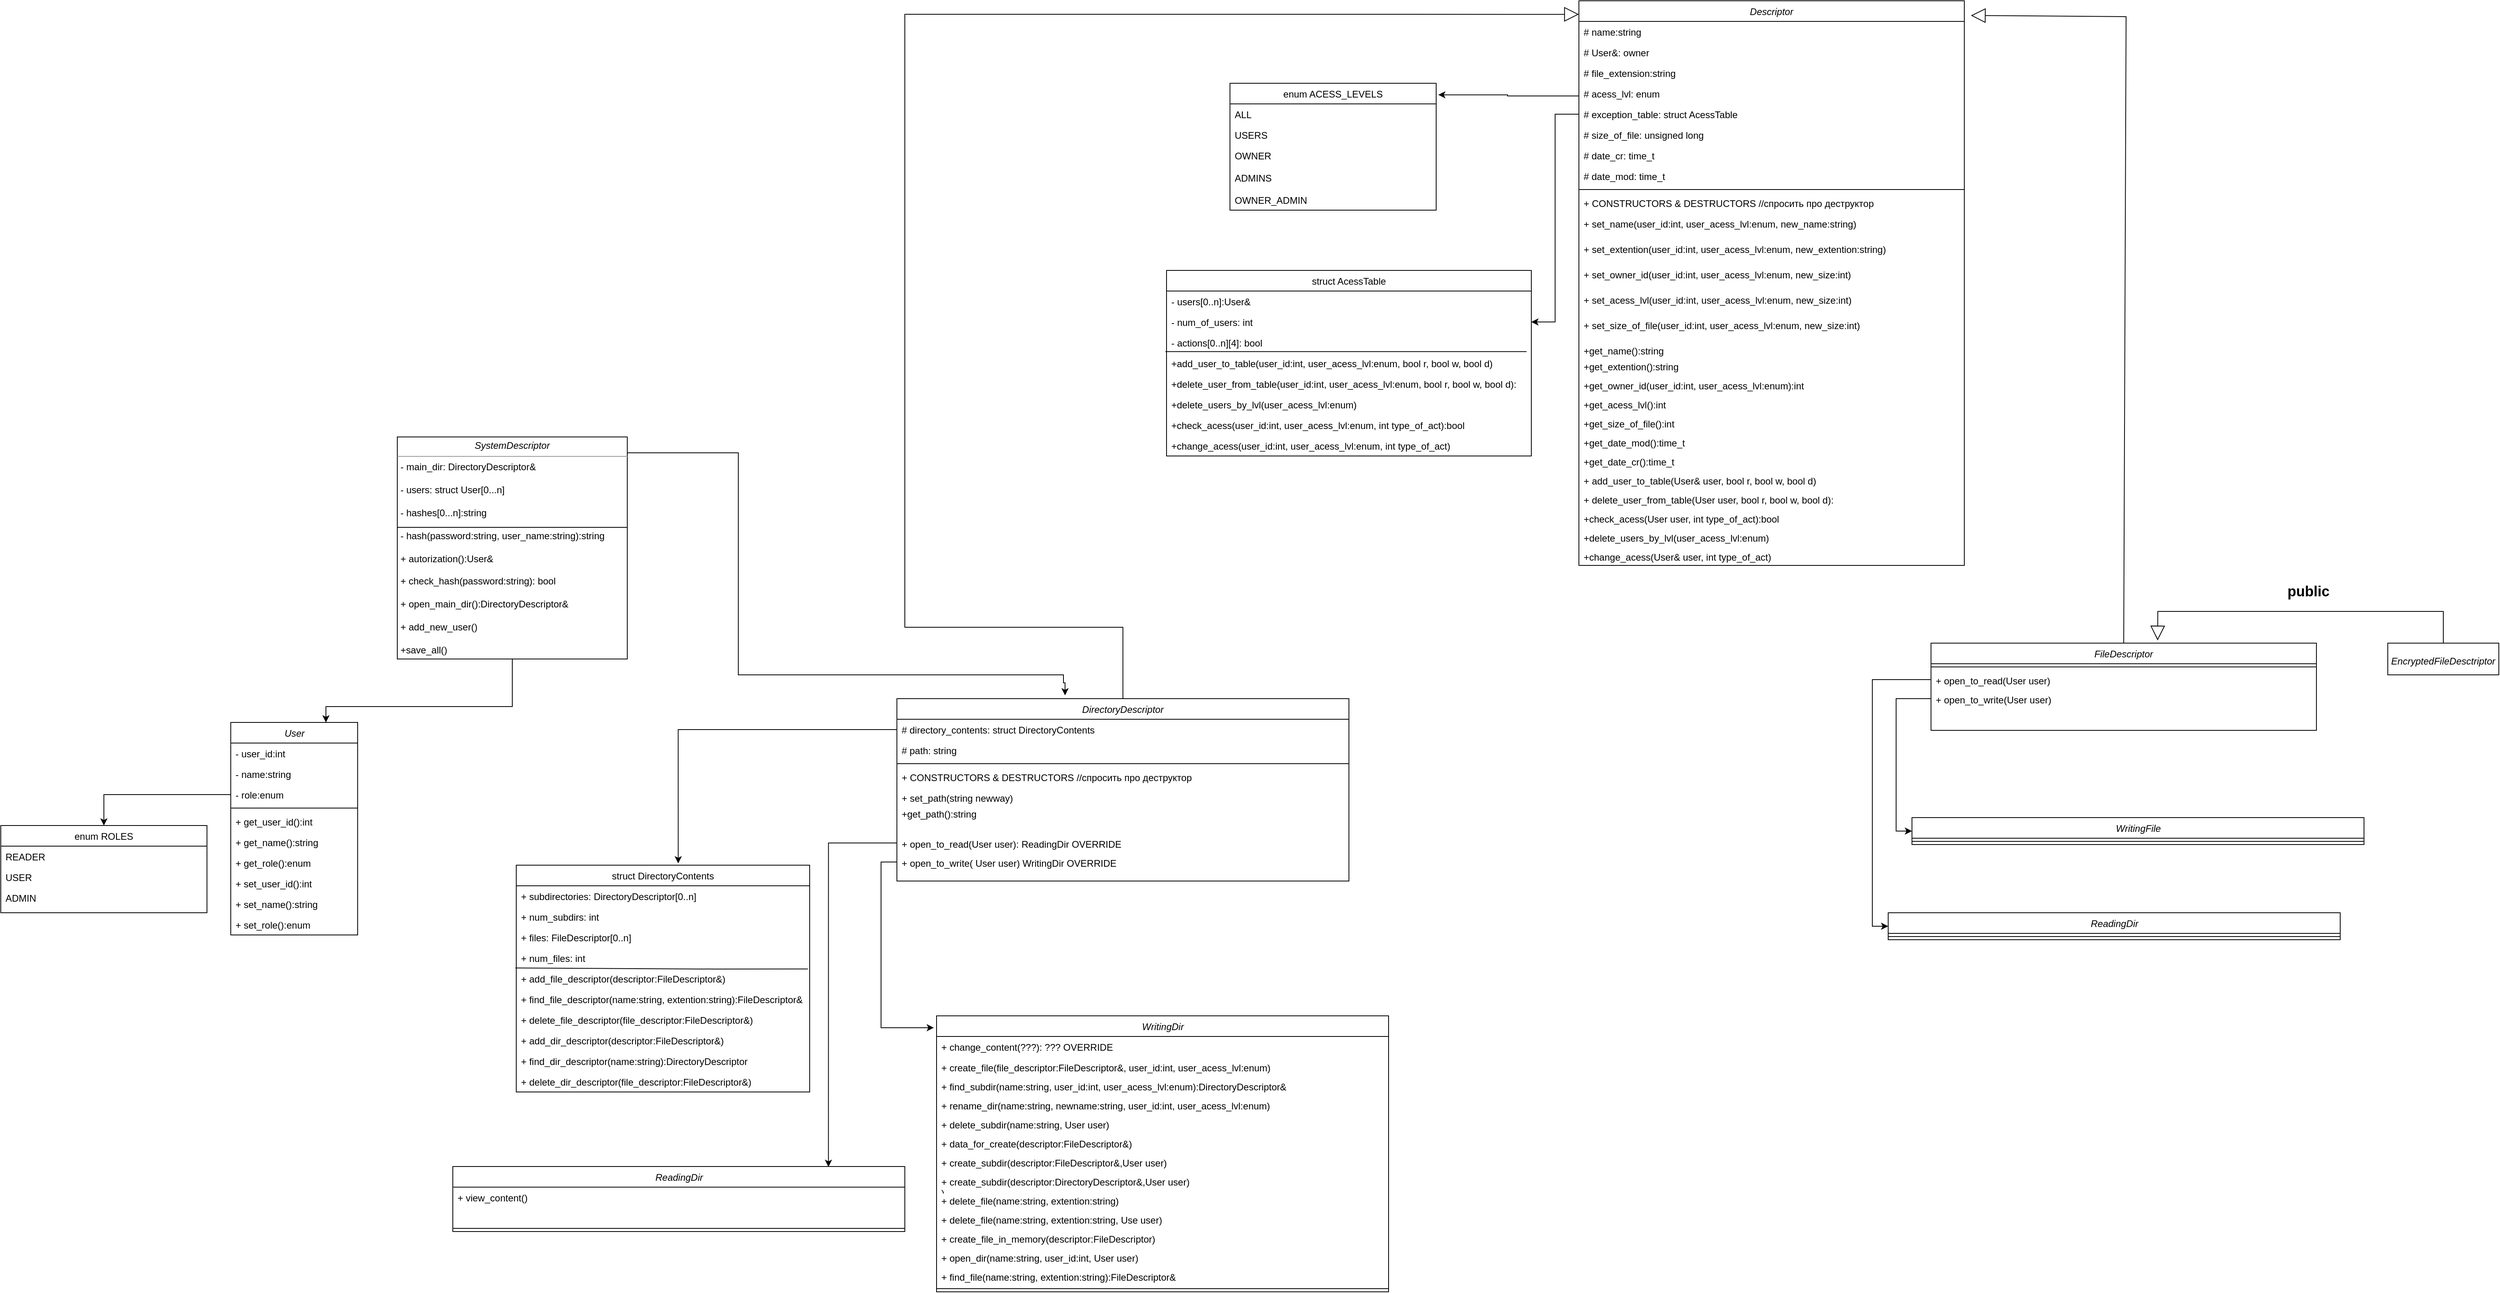 <mxfile version="20.2.3" type="device"><diagram id="C5RBs43oDa-KdzZeNtuy" name="Page-1"><mxGraphModel dx="4611" dy="2227" grid="1" gridSize="10" guides="1" tooltips="1" connect="1" arrows="1" fold="1" page="1" pageScale="1" pageWidth="827" pageHeight="1169" math="0" shadow="0"><root><mxCell id="WIyWlLk6GJQsqaUBKTNV-0"/><mxCell id="WIyWlLk6GJQsqaUBKTNV-1" parent="WIyWlLk6GJQsqaUBKTNV-0"/><mxCell id="zkfFHV4jXpPFQw0GAbJ--0" value="FileDescriptor" style="swimlane;fontStyle=2;align=center;verticalAlign=top;childLayout=stackLayout;horizontal=1;startSize=26;horizontalStack=0;resizeParent=1;resizeLast=0;collapsible=1;marginBottom=0;rounded=0;shadow=0;strokeWidth=1;" parent="WIyWlLk6GJQsqaUBKTNV-1" vertex="1"><mxGeometry x="144" y="60" width="486" height="110" as="geometry"><mxRectangle x="230" y="140" width="160" height="26" as="alternateBounds"/></mxGeometry></mxCell><mxCell id="zkfFHV4jXpPFQw0GAbJ--4" value="" style="line;html=1;strokeWidth=1;align=left;verticalAlign=middle;spacingTop=-1;spacingLeft=3;spacingRight=3;rotatable=0;labelPosition=right;points=[];portConstraint=eastwest;" parent="zkfFHV4jXpPFQw0GAbJ--0" vertex="1"><mxGeometry y="26" width="486" height="8" as="geometry"/></mxCell><mxCell id="qENP1hDLv1JJYNAuJ3N3-10" value="+ open_to_read(User user)" style="text;align=left;verticalAlign=top;spacingLeft=4;spacingRight=4;overflow=hidden;rotatable=0;points=[[0,0.5],[1,0.5]];portConstraint=eastwest;" parent="zkfFHV4jXpPFQw0GAbJ--0" vertex="1"><mxGeometry y="34" width="486" height="24" as="geometry"/></mxCell><mxCell id="qENP1hDLv1JJYNAuJ3N3-11" value="+ open_to_write(User user)" style="text;align=left;verticalAlign=top;spacingLeft=4;spacingRight=4;overflow=hidden;rotatable=0;points=[[0,0.5],[1,0.5]];portConstraint=eastwest;" parent="zkfFHV4jXpPFQw0GAbJ--0" vertex="1"><mxGeometry y="58" width="486" height="24" as="geometry"/></mxCell><mxCell id="YA1pUny4t8l0CBx2G08l-11" value="&#10;enum ACESS_LEVELS&#10;" style="swimlane;fontStyle=0;childLayout=stackLayout;horizontal=1;startSize=26;fillColor=none;horizontalStack=0;resizeParent=1;resizeParentMax=0;resizeLast=0;collapsible=1;marginBottom=0;" parent="WIyWlLk6GJQsqaUBKTNV-1" vertex="1"><mxGeometry x="-740" y="-646" width="260" height="160" as="geometry"/></mxCell><mxCell id="YA1pUny4t8l0CBx2G08l-12" value="ALL" style="text;strokeColor=none;fillColor=none;align=left;verticalAlign=top;spacingLeft=4;spacingRight=4;overflow=hidden;rotatable=0;points=[[0,0.5],[1,0.5]];portConstraint=eastwest;" parent="YA1pUny4t8l0CBx2G08l-11" vertex="1"><mxGeometry y="26" width="260" height="26" as="geometry"/></mxCell><mxCell id="YA1pUny4t8l0CBx2G08l-13" value="USERS" style="text;strokeColor=none;fillColor=none;align=left;verticalAlign=top;spacingLeft=4;spacingRight=4;overflow=hidden;rotatable=0;points=[[0,0.5],[1,0.5]];portConstraint=eastwest;" parent="YA1pUny4t8l0CBx2G08l-11" vertex="1"><mxGeometry y="52" width="260" height="26" as="geometry"/></mxCell><mxCell id="YA1pUny4t8l0CBx2G08l-14" value="OWNER&#10;&#10;ADMINS&#10;&#10;OWNER_ADMIN" style="text;strokeColor=none;fillColor=none;align=left;verticalAlign=top;spacingLeft=4;spacingRight=4;overflow=hidden;rotatable=0;points=[[0,0.5],[1,0.5]];portConstraint=eastwest;" parent="YA1pUny4t8l0CBx2G08l-11" vertex="1"><mxGeometry y="78" width="260" height="82" as="geometry"/></mxCell><mxCell id="YA1pUny4t8l0CBx2G08l-22" value="struct AcessTable" style="swimlane;fontStyle=0;childLayout=stackLayout;horizontal=1;startSize=26;fillColor=none;horizontalStack=0;resizeParent=1;resizeParentMax=0;resizeLast=0;collapsible=1;marginBottom=0;" parent="WIyWlLk6GJQsqaUBKTNV-1" vertex="1"><mxGeometry x="-820" y="-410" width="460" height="234" as="geometry"/></mxCell><mxCell id="YA1pUny4t8l0CBx2G08l-23" value="- users[0..n]:User&amp;" style="text;strokeColor=none;fillColor=none;align=left;verticalAlign=top;spacingLeft=4;spacingRight=4;overflow=hidden;rotatable=0;points=[[0,0.5],[1,0.5]];portConstraint=eastwest;" parent="YA1pUny4t8l0CBx2G08l-22" vertex="1"><mxGeometry y="26" width="460" height="26" as="geometry"/></mxCell><mxCell id="YA1pUny4t8l0CBx2G08l-24" value="- num_of_users: int" style="text;strokeColor=none;fillColor=none;align=left;verticalAlign=top;spacingLeft=4;spacingRight=4;overflow=hidden;rotatable=0;points=[[0,0.5],[1,0.5]];portConstraint=eastwest;" parent="YA1pUny4t8l0CBx2G08l-22" vertex="1"><mxGeometry y="52" width="460" height="26" as="geometry"/></mxCell><mxCell id="YA1pUny4t8l0CBx2G08l-25" value="- actions[0..n][4]: bool" style="text;strokeColor=none;fillColor=none;align=left;verticalAlign=top;spacingLeft=4;spacingRight=4;overflow=hidden;rotatable=0;points=[[0,0.5],[1,0.5]];portConstraint=eastwest;" parent="YA1pUny4t8l0CBx2G08l-22" vertex="1"><mxGeometry y="78" width="460" height="26" as="geometry"/></mxCell><mxCell id="YA1pUny4t8l0CBx2G08l-52" value="+add_user_to_table(user_id:int, user_acess_lvl:enum, bool r, bool w, bool d)" style="text;strokeColor=none;fillColor=none;align=left;verticalAlign=top;spacingLeft=4;spacingRight=4;overflow=hidden;rotatable=0;points=[[0,0.5],[1,0.5]];portConstraint=eastwest;" parent="YA1pUny4t8l0CBx2G08l-22" vertex="1"><mxGeometry y="104" width="460" height="26" as="geometry"/></mxCell><mxCell id="YA1pUny4t8l0CBx2G08l-54" value="" style="endArrow=none;html=1;rounded=0;exitX=-0.003;exitY=-0.064;exitDx=0;exitDy=0;exitPerimeter=0;entryX=0.987;entryY=-0.064;entryDx=0;entryDy=0;entryPerimeter=0;" parent="YA1pUny4t8l0CBx2G08l-22" source="YA1pUny4t8l0CBx2G08l-52" target="YA1pUny4t8l0CBx2G08l-52" edge="1"><mxGeometry width="50" height="50" relative="1" as="geometry"><mxPoint x="160" y="100" as="sourcePoint"/><mxPoint x="210" y="50" as="targetPoint"/></mxGeometry></mxCell><mxCell id="YA1pUny4t8l0CBx2G08l-58" value="+delete_user_from_table(user_id:int, user_acess_lvl:enum, bool r, bool w, bool d):" style="text;strokeColor=none;fillColor=none;align=left;verticalAlign=top;spacingLeft=4;spacingRight=4;overflow=hidden;rotatable=0;points=[[0,0.5],[1,0.5]];portConstraint=eastwest;" parent="YA1pUny4t8l0CBx2G08l-22" vertex="1"><mxGeometry y="130" width="460" height="26" as="geometry"/></mxCell><mxCell id="YA1pUny4t8l0CBx2G08l-59" value="+delete_users_by_lvl(user_acess_lvl:enum)" style="text;strokeColor=none;fillColor=none;align=left;verticalAlign=top;spacingLeft=4;spacingRight=4;overflow=hidden;rotatable=0;points=[[0,0.5],[1,0.5]];portConstraint=eastwest;" parent="YA1pUny4t8l0CBx2G08l-22" vertex="1"><mxGeometry y="156" width="460" height="26" as="geometry"/></mxCell><mxCell id="YA1pUny4t8l0CBx2G08l-60" value="+check_acess(user_id:int, user_acess_lvl:enum, int type_of_act):bool" style="text;strokeColor=none;fillColor=none;align=left;verticalAlign=top;spacingLeft=4;spacingRight=4;overflow=hidden;rotatable=0;points=[[0,0.5],[1,0.5]];portConstraint=eastwest;" parent="YA1pUny4t8l0CBx2G08l-22" vertex="1"><mxGeometry y="182" width="460" height="26" as="geometry"/></mxCell><mxCell id="YA1pUny4t8l0CBx2G08l-61" value="+change_acess(user_id:int, user_acess_lvl:enum, int type_of_act)" style="text;strokeColor=none;fillColor=none;align=left;verticalAlign=top;spacingLeft=4;spacingRight=4;overflow=hidden;rotatable=0;points=[[0,0.5],[1,0.5]];portConstraint=eastwest;" parent="YA1pUny4t8l0CBx2G08l-22" vertex="1"><mxGeometry y="208" width="460" height="26" as="geometry"/></mxCell><mxCell id="YA1pUny4t8l0CBx2G08l-46" value="&lt;pre style=&quot;margin:0px;margin-top:4px;text-align:center;&quot;&gt;&lt;h3&gt;&lt;span style=&quot;background-color: initial; font-family: Helvetica; font-size: 12px; font-weight: normal; white-space: nowrap;&quot;&gt;&lt;i&gt;EncryptedFileDesctriptor&lt;/i&gt;&lt;/span&gt;&lt;br&gt;&lt;/h3&gt;&lt;/pre&gt;" style="verticalAlign=top;align=left;overflow=fill;fontSize=12;fontFamily=Helvetica;html=1;" parent="WIyWlLk6GJQsqaUBKTNV-1" vertex="1"><mxGeometry x="720" y="60" width="140" height="40" as="geometry"/></mxCell><mxCell id="YA1pUny4t8l0CBx2G08l-50" value="" style="endArrow=block;endSize=16;endFill=0;html=1;rounded=0;exitX=0.5;exitY=0;exitDx=0;exitDy=0;entryX=0.588;entryY=-0.031;entryDx=0;entryDy=0;entryPerimeter=0;" parent="WIyWlLk6GJQsqaUBKTNV-1" source="YA1pUny4t8l0CBx2G08l-46" target="zkfFHV4jXpPFQw0GAbJ--0" edge="1"><mxGeometry x="-0.259" y="54" width="160" relative="1" as="geometry"><mxPoint x="790" y="90" as="sourcePoint"/><mxPoint x="387" y="60.0" as="targetPoint"/><Array as="points"><mxPoint x="790" y="20"/><mxPoint x="620" y="20"/><mxPoint x="520" y="20"/><mxPoint x="430" y="20"/></Array><mxPoint as="offset"/></mxGeometry></mxCell><mxCell id="Hw-DPsAGfixGgeAMz5ct-0" value="DirectoryDescriptor" style="swimlane;fontStyle=2;align=center;verticalAlign=top;childLayout=stackLayout;horizontal=1;startSize=26;horizontalStack=0;resizeParent=1;resizeLast=0;collapsible=1;marginBottom=0;rounded=0;shadow=0;strokeWidth=1;" parent="WIyWlLk6GJQsqaUBKTNV-1" vertex="1"><mxGeometry x="-1160" y="130" width="570" height="230" as="geometry"><mxRectangle x="230" y="140" width="160" height="26" as="alternateBounds"/></mxGeometry></mxCell><mxCell id="Hw-DPsAGfixGgeAMz5ct-32" value="# directory_contents: struct DirectoryContents" style="text;align=left;verticalAlign=top;spacingLeft=4;spacingRight=4;overflow=hidden;rotatable=0;points=[[0,0.5],[1,0.5]];portConstraint=eastwest;rounded=0;shadow=0;html=0;" parent="Hw-DPsAGfixGgeAMz5ct-0" vertex="1"><mxGeometry y="26" width="570" height="26" as="geometry"/></mxCell><mxCell id="Hw-DPsAGfixGgeAMz5ct-54" value="# path: string&#10;" style="text;align=left;verticalAlign=top;spacingLeft=4;spacingRight=4;overflow=hidden;rotatable=0;points=[[0,0.5],[1,0.5]];portConstraint=eastwest;rounded=0;shadow=0;html=0;" parent="Hw-DPsAGfixGgeAMz5ct-0" vertex="1"><mxGeometry y="52" width="570" height="26" as="geometry"/></mxCell><mxCell id="Hw-DPsAGfixGgeAMz5ct-9" value="" style="line;html=1;strokeWidth=1;align=left;verticalAlign=middle;spacingTop=-1;spacingLeft=3;spacingRight=3;rotatable=0;labelPosition=right;points=[];portConstraint=eastwest;" parent="Hw-DPsAGfixGgeAMz5ct-0" vertex="1"><mxGeometry y="78" width="570" height="8" as="geometry"/></mxCell><mxCell id="Hw-DPsAGfixGgeAMz5ct-10" value="+ CONSTRUCTORS &amp; DESTRUCTORS //спросить про деструктор" style="text;align=left;verticalAlign=top;spacingLeft=4;spacingRight=4;overflow=hidden;rotatable=0;points=[[0,0.5],[1,0.5]];portConstraint=eastwest;rounded=0;shadow=0;html=0;" parent="Hw-DPsAGfixGgeAMz5ct-0" vertex="1"><mxGeometry y="86" width="570" height="26" as="geometry"/></mxCell><mxCell id="Hw-DPsAGfixGgeAMz5ct-55" value="+ set_path(string newway)" style="text;align=left;verticalAlign=top;spacingLeft=4;spacingRight=4;overflow=hidden;rotatable=0;points=[[0,0.5],[1,0.5]];portConstraint=eastwest;" parent="Hw-DPsAGfixGgeAMz5ct-0" vertex="1"><mxGeometry y="112" width="570" height="20" as="geometry"/></mxCell><mxCell id="Hw-DPsAGfixGgeAMz5ct-56" value="+get_path():string" style="text;align=left;verticalAlign=top;spacingLeft=4;spacingRight=4;overflow=hidden;rotatable=0;points=[[0,0.5],[1,0.5]];portConstraint=eastwest;" parent="Hw-DPsAGfixGgeAMz5ct-0" vertex="1"><mxGeometry y="132" width="570" height="38" as="geometry"/></mxCell><mxCell id="qENP1hDLv1JJYNAuJ3N3-12" value="+ open_to_read(User user): ReadingDir OVERRIDE" style="text;align=left;verticalAlign=top;spacingLeft=4;spacingRight=4;overflow=hidden;rotatable=0;points=[[0,0.5],[1,0.5]];portConstraint=eastwest;" parent="Hw-DPsAGfixGgeAMz5ct-0" vertex="1"><mxGeometry y="170" width="570" height="24" as="geometry"/></mxCell><mxCell id="qENP1hDLv1JJYNAuJ3N3-13" value="+ open_to_write( User user) WritingDir OVERRIDE" style="text;align=left;verticalAlign=top;spacingLeft=4;spacingRight=4;overflow=hidden;rotatable=0;points=[[0,0.5],[1,0.5]];portConstraint=eastwest;" parent="Hw-DPsAGfixGgeAMz5ct-0" vertex="1"><mxGeometry y="194" width="570" height="24" as="geometry"/></mxCell><mxCell id="Hw-DPsAGfixGgeAMz5ct-33" value="struct DirectoryContents" style="swimlane;fontStyle=0;childLayout=stackLayout;horizontal=1;startSize=26;fillColor=none;horizontalStack=0;resizeParent=1;resizeParentMax=0;resizeLast=0;collapsible=1;marginBottom=0;" parent="WIyWlLk6GJQsqaUBKTNV-1" vertex="1"><mxGeometry x="-1640" y="340" width="370" height="286" as="geometry"/></mxCell><mxCell id="Hw-DPsAGfixGgeAMz5ct-34" value="+ subdirectories: DirectoryDescriptor[0..n]" style="text;strokeColor=none;fillColor=none;align=left;verticalAlign=top;spacingLeft=4;spacingRight=4;overflow=hidden;rotatable=0;points=[[0,0.5],[1,0.5]];portConstraint=eastwest;" parent="Hw-DPsAGfixGgeAMz5ct-33" vertex="1"><mxGeometry y="26" width="370" height="26" as="geometry"/></mxCell><mxCell id="Hw-DPsAGfixGgeAMz5ct-35" value="+ num_subdirs: int" style="text;strokeColor=none;fillColor=none;align=left;verticalAlign=top;spacingLeft=4;spacingRight=4;overflow=hidden;rotatable=0;points=[[0,0.5],[1,0.5]];portConstraint=eastwest;" parent="Hw-DPsAGfixGgeAMz5ct-33" vertex="1"><mxGeometry y="52" width="370" height="26" as="geometry"/></mxCell><mxCell id="Hw-DPsAGfixGgeAMz5ct-36" value="+ files: FileDescriptor[0..n]" style="text;strokeColor=none;fillColor=none;align=left;verticalAlign=top;spacingLeft=4;spacingRight=4;overflow=hidden;rotatable=0;points=[[0,0.5],[1,0.5]];portConstraint=eastwest;" parent="Hw-DPsAGfixGgeAMz5ct-33" vertex="1"><mxGeometry y="78" width="370" height="26" as="geometry"/></mxCell><mxCell id="Hw-DPsAGfixGgeAMz5ct-44" value="+ num_files: int" style="text;strokeColor=none;fillColor=none;align=left;verticalAlign=top;spacingLeft=4;spacingRight=4;overflow=hidden;rotatable=0;points=[[0,0.5],[1,0.5]];portConstraint=eastwest;" parent="Hw-DPsAGfixGgeAMz5ct-33" vertex="1"><mxGeometry y="104" width="370" height="26" as="geometry"/></mxCell><mxCell id="Hw-DPsAGfixGgeAMz5ct-59" value="+ add_file_descriptor(descriptor:FileDescriptor&amp;) " style="text;strokeColor=none;fillColor=none;align=left;verticalAlign=top;spacingLeft=4;spacingRight=4;overflow=hidden;rotatable=0;points=[[0,0.5],[1,0.5]];portConstraint=eastwest;" parent="Hw-DPsAGfixGgeAMz5ct-33" vertex="1"><mxGeometry y="130" width="370" height="26" as="geometry"/></mxCell><mxCell id="Hw-DPsAGfixGgeAMz5ct-60" value="+ find_file_descriptor(name:string, extention:string):FileDescriptor&amp; " style="text;strokeColor=none;fillColor=none;align=left;verticalAlign=top;spacingLeft=4;spacingRight=4;overflow=hidden;rotatable=0;points=[[0,0.5],[1,0.5]];portConstraint=eastwest;" parent="Hw-DPsAGfixGgeAMz5ct-33" vertex="1"><mxGeometry y="156" width="370" height="26" as="geometry"/></mxCell><mxCell id="Hw-DPsAGfixGgeAMz5ct-61" value="+ delete_file_descriptor(file_descriptor:FileDescriptor&amp;) " style="text;strokeColor=none;fillColor=none;align=left;verticalAlign=top;spacingLeft=4;spacingRight=4;overflow=hidden;rotatable=0;points=[[0,0.5],[1,0.5]];portConstraint=eastwest;" parent="Hw-DPsAGfixGgeAMz5ct-33" vertex="1"><mxGeometry y="182" width="370" height="26" as="geometry"/></mxCell><mxCell id="Hw-DPsAGfixGgeAMz5ct-62" value="+ add_dir_descriptor(descriptor:FileDescriptor&amp;) " style="text;strokeColor=none;fillColor=none;align=left;verticalAlign=top;spacingLeft=4;spacingRight=4;overflow=hidden;rotatable=0;points=[[0,0.5],[1,0.5]];portConstraint=eastwest;" parent="Hw-DPsAGfixGgeAMz5ct-33" vertex="1"><mxGeometry y="208" width="370" height="26" as="geometry"/></mxCell><mxCell id="Hw-DPsAGfixGgeAMz5ct-63" value="+ find_dir_descriptor(name:string):DirectoryDescriptor " style="text;strokeColor=none;fillColor=none;align=left;verticalAlign=top;spacingLeft=4;spacingRight=4;overflow=hidden;rotatable=0;points=[[0,0.5],[1,0.5]];portConstraint=eastwest;" parent="Hw-DPsAGfixGgeAMz5ct-33" vertex="1"><mxGeometry y="234" width="370" height="26" as="geometry"/></mxCell><mxCell id="Hw-DPsAGfixGgeAMz5ct-72" value="+ delete_dir_descriptor(file_descriptor:FileDescriptor&amp;) " style="text;strokeColor=none;fillColor=none;align=left;verticalAlign=top;spacingLeft=4;spacingRight=4;overflow=hidden;rotatable=0;points=[[0,0.5],[1,0.5]];portConstraint=eastwest;" parent="Hw-DPsAGfixGgeAMz5ct-33" vertex="1"><mxGeometry y="260" width="370" height="26" as="geometry"/></mxCell><mxCell id="Hw-DPsAGfixGgeAMz5ct-38" value="" style="endArrow=none;html=1;rounded=0;exitX=-0.003;exitY=-0.015;exitDx=0;exitDy=0;exitPerimeter=0;entryX=0.994;entryY=1.034;entryDx=0;entryDy=0;entryPerimeter=0;" parent="Hw-DPsAGfixGgeAMz5ct-33" source="Hw-DPsAGfixGgeAMz5ct-59" target="Hw-DPsAGfixGgeAMz5ct-44" edge="1"><mxGeometry width="50" height="50" relative="1" as="geometry"><mxPoint x="89.04" y="130.996" as="sourcePoint"/><mxPoint x="405.84" y="130.996" as="targetPoint"/><Array as="points"><mxPoint x="250" y="131"/></Array></mxGeometry></mxCell><mxCell id="yTNMZV-VxMuAUARpLRR3-20" style="edgeStyle=orthogonalEdgeStyle;rounded=0;orthogonalLoop=1;jettySize=auto;html=1;fontFamily=Helvetica;fontSize=12;fontColor=default;" parent="WIyWlLk6GJQsqaUBKTNV-1" source="yTNMZV-VxMuAUARpLRR3-8" target="yTNMZV-VxMuAUARpLRR3-12" edge="1"><mxGeometry relative="1" as="geometry"><mxPoint x="-1370.0" y="-150" as="targetPoint"/><Array as="points"><mxPoint x="-1645" y="140"/><mxPoint x="-1880" y="140"/></Array></mxGeometry></mxCell><mxCell id="yTNMZV-VxMuAUARpLRR3-21" style="edgeStyle=orthogonalEdgeStyle;rounded=0;orthogonalLoop=1;jettySize=auto;html=1;entryX=0.372;entryY=-0.018;entryDx=0;entryDy=0;entryPerimeter=0;fontFamily=Helvetica;fontSize=12;fontColor=default;" parent="WIyWlLk6GJQsqaUBKTNV-1" source="yTNMZV-VxMuAUARpLRR3-8" target="Hw-DPsAGfixGgeAMz5ct-0" edge="1"><mxGeometry relative="1" as="geometry"><Array as="points"><mxPoint x="-1360" y="-180"/><mxPoint x="-1360" y="100"/><mxPoint x="-950" y="100"/><mxPoint x="-950" y="110"/><mxPoint x="-948" y="110"/></Array></mxGeometry></mxCell><mxCell id="yTNMZV-VxMuAUARpLRR3-8" value="&lt;p style=&quot;margin:0px;margin-top:4px;text-align:center;&quot;&gt;&lt;i style=&quot;&quot;&gt;SystemDescriptor&lt;/i&gt;&lt;/p&gt;&lt;hr size=&quot;1&quot;&gt;&lt;p style=&quot;margin:0px;margin-left:4px;&quot;&gt;- main_dir: DirectoryDescriptor&amp;amp;&lt;/p&gt;&lt;p style=&quot;margin:0px;margin-left:4px;&quot;&gt;&lt;span style=&quot;background-color: initial;&quot;&gt;&lt;br&gt;&lt;/span&gt;&lt;/p&gt;&lt;p style=&quot;margin:0px;margin-left:4px;&quot;&gt;&lt;span style=&quot;background-color: initial;&quot;&gt;- users: struct User[0...n]&lt;/span&gt;&lt;/p&gt;&lt;p style=&quot;margin:0px;margin-left:4px;&quot;&gt;&lt;span style=&quot;background-color: initial;&quot;&gt;&lt;br&gt;&lt;/span&gt;&lt;/p&gt;&lt;p style=&quot;margin:0px;margin-left:4px;&quot;&gt;&lt;span style=&quot;background-color: initial;&quot;&gt;- hashes[0...n]:string&lt;/span&gt;&lt;/p&gt;&lt;p style=&quot;margin:0px;margin-left:4px;&quot;&gt;&lt;span style=&quot;background-color: initial;&quot;&gt;&lt;br&gt;&lt;/span&gt;&lt;/p&gt;&lt;p style=&quot;margin:0px;margin-left:4px;&quot;&gt;- hash(password:string, user_name:string):string&lt;/p&gt;&lt;p style=&quot;margin:0px;margin-left:4px;&quot;&gt;&lt;br&gt;&lt;/p&gt;&lt;p style=&quot;margin:0px;margin-left:4px;&quot;&gt;+ autorization():User&amp;amp;&lt;/p&gt;&lt;p style=&quot;margin:0px;margin-left:4px;&quot;&gt;&lt;br&gt;&lt;/p&gt;&lt;p style=&quot;margin:0px;margin-left:4px;&quot;&gt;+ check_hash(password:string): bool&lt;/p&gt;&lt;p style=&quot;margin:0px;margin-left:4px;&quot;&gt;&lt;br&gt;&lt;/p&gt;&lt;p style=&quot;margin:0px;margin-left:4px;&quot;&gt;+ open_main_dir():DirectoryDescriptor&amp;amp;&lt;/p&gt;&lt;p style=&quot;margin:0px;margin-left:4px;&quot;&gt;&lt;br&gt;&lt;/p&gt;&lt;p style=&quot;margin:0px;margin-left:4px;&quot;&gt;+ add_new_user()&lt;/p&gt;&lt;p style=&quot;margin:0px;margin-left:4px;&quot;&gt;&lt;br&gt;&lt;/p&gt;&lt;p style=&quot;margin:0px;margin-left:4px;&quot;&gt;+save_all()&lt;/p&gt;" style="verticalAlign=top;align=left;overflow=fill;fontSize=12;fontFamily=Helvetica;html=1;" parent="WIyWlLk6GJQsqaUBKTNV-1" vertex="1"><mxGeometry x="-1790" y="-200" width="290" height="280" as="geometry"/></mxCell><mxCell id="yTNMZV-VxMuAUARpLRR3-12" value="&lt;span style=&quot;font-weight: normal;&quot;&gt;&lt;i&gt;User&lt;/i&gt;&lt;/span&gt;" style="swimlane;fontStyle=1;align=center;verticalAlign=top;childLayout=stackLayout;horizontal=1;startSize=26;horizontalStack=0;resizeParent=1;resizeParentMax=0;resizeLast=0;collapsible=1;marginBottom=0;fontFamily=Helvetica;fontSize=12;fontColor=default;strokeColor=default;fillColor=default;html=1;" parent="WIyWlLk6GJQsqaUBKTNV-1" vertex="1"><mxGeometry x="-2000" y="160" width="160" height="268" as="geometry"/></mxCell><mxCell id="yTNMZV-VxMuAUARpLRR3-13" value="- user_id:int" style="text;strokeColor=none;fillColor=none;align=left;verticalAlign=top;spacingLeft=4;spacingRight=4;overflow=hidden;rotatable=0;points=[[0,0.5],[1,0.5]];portConstraint=eastwest;fontFamily=Helvetica;fontSize=12;fontColor=default;html=1;" parent="yTNMZV-VxMuAUARpLRR3-12" vertex="1"><mxGeometry y="26" width="160" height="26" as="geometry"/></mxCell><mxCell id="yTNMZV-VxMuAUARpLRR3-18" value="- name:string" style="text;strokeColor=none;fillColor=none;align=left;verticalAlign=top;spacingLeft=4;spacingRight=4;overflow=hidden;rotatable=0;points=[[0,0.5],[1,0.5]];portConstraint=eastwest;fontFamily=Helvetica;fontSize=12;fontColor=default;html=1;" parent="yTNMZV-VxMuAUARpLRR3-12" vertex="1"><mxGeometry y="52" width="160" height="26" as="geometry"/></mxCell><mxCell id="yTNMZV-VxMuAUARpLRR3-19" value="- role:enum" style="text;strokeColor=none;fillColor=none;align=left;verticalAlign=top;spacingLeft=4;spacingRight=4;overflow=hidden;rotatable=0;points=[[0,0.5],[1,0.5]];portConstraint=eastwest;fontFamily=Helvetica;fontSize=12;fontColor=default;html=1;" parent="yTNMZV-VxMuAUARpLRR3-12" vertex="1"><mxGeometry y="78" width="160" height="26" as="geometry"/></mxCell><mxCell id="yTNMZV-VxMuAUARpLRR3-14" value="" style="line;strokeWidth=1;fillColor=none;align=left;verticalAlign=middle;spacingTop=-1;spacingLeft=3;spacingRight=3;rotatable=0;labelPosition=right;points=[];portConstraint=eastwest;fontFamily=Helvetica;fontSize=12;fontColor=default;html=1;" parent="yTNMZV-VxMuAUARpLRR3-12" vertex="1"><mxGeometry y="104" width="160" height="8" as="geometry"/></mxCell><mxCell id="RsApQNfANZEFS3NXRBOs-0" value="+ get_user_id():int" style="text;strokeColor=none;fillColor=none;align=left;verticalAlign=top;spacingLeft=4;spacingRight=4;overflow=hidden;rotatable=0;points=[[0,0.5],[1,0.5]];portConstraint=eastwest;fontFamily=Helvetica;fontSize=12;fontColor=default;html=1;" parent="yTNMZV-VxMuAUARpLRR3-12" vertex="1"><mxGeometry y="112" width="160" height="26" as="geometry"/></mxCell><mxCell id="RsApQNfANZEFS3NXRBOs-1" value="+ get_name():string" style="text;strokeColor=none;fillColor=none;align=left;verticalAlign=top;spacingLeft=4;spacingRight=4;overflow=hidden;rotatable=0;points=[[0,0.5],[1,0.5]];portConstraint=eastwest;fontFamily=Helvetica;fontSize=12;fontColor=default;html=1;" parent="yTNMZV-VxMuAUARpLRR3-12" vertex="1"><mxGeometry y="138" width="160" height="26" as="geometry"/></mxCell><mxCell id="RsApQNfANZEFS3NXRBOs-2" value="+ get_role():enum" style="text;strokeColor=none;fillColor=none;align=left;verticalAlign=top;spacingLeft=4;spacingRight=4;overflow=hidden;rotatable=0;points=[[0,0.5],[1,0.5]];portConstraint=eastwest;fontFamily=Helvetica;fontSize=12;fontColor=default;html=1;" parent="yTNMZV-VxMuAUARpLRR3-12" vertex="1"><mxGeometry y="164" width="160" height="26" as="geometry"/></mxCell><mxCell id="RsApQNfANZEFS3NXRBOs-18" value="+ set_user_id():int" style="text;strokeColor=none;fillColor=none;align=left;verticalAlign=top;spacingLeft=4;spacingRight=4;overflow=hidden;rotatable=0;points=[[0,0.5],[1,0.5]];portConstraint=eastwest;fontFamily=Helvetica;fontSize=12;fontColor=default;html=1;" parent="yTNMZV-VxMuAUARpLRR3-12" vertex="1"><mxGeometry y="190" width="160" height="26" as="geometry"/></mxCell><mxCell id="RsApQNfANZEFS3NXRBOs-19" value="+ set_name():string" style="text;strokeColor=none;fillColor=none;align=left;verticalAlign=top;spacingLeft=4;spacingRight=4;overflow=hidden;rotatable=0;points=[[0,0.5],[1,0.5]];portConstraint=eastwest;fontFamily=Helvetica;fontSize=12;fontColor=default;html=1;" parent="yTNMZV-VxMuAUARpLRR3-12" vertex="1"><mxGeometry y="216" width="160" height="26" as="geometry"/></mxCell><mxCell id="RsApQNfANZEFS3NXRBOs-20" value="+ set_role():enum" style="text;strokeColor=none;fillColor=none;align=left;verticalAlign=top;spacingLeft=4;spacingRight=4;overflow=hidden;rotatable=0;points=[[0,0.5],[1,0.5]];portConstraint=eastwest;fontFamily=Helvetica;fontSize=12;fontColor=default;html=1;" parent="yTNMZV-VxMuAUARpLRR3-12" vertex="1"><mxGeometry y="242" width="160" height="26" as="geometry"/></mxCell><mxCell id="yTNMZV-VxMuAUARpLRR3-22" value="&#10;enum ROLES&#10;" style="swimlane;fontStyle=0;childLayout=stackLayout;horizontal=1;startSize=26;fillColor=none;horizontalStack=0;resizeParent=1;resizeParentMax=0;resizeLast=0;collapsible=1;marginBottom=0;" parent="WIyWlLk6GJQsqaUBKTNV-1" vertex="1"><mxGeometry x="-2290" y="290" width="260" height="110" as="geometry"/></mxCell><mxCell id="yTNMZV-VxMuAUARpLRR3-23" value="READER" style="text;strokeColor=none;fillColor=none;align=left;verticalAlign=top;spacingLeft=4;spacingRight=4;overflow=hidden;rotatable=0;points=[[0,0.5],[1,0.5]];portConstraint=eastwest;" parent="yTNMZV-VxMuAUARpLRR3-22" vertex="1"><mxGeometry y="26" width="260" height="26" as="geometry"/></mxCell><mxCell id="yTNMZV-VxMuAUARpLRR3-24" value="USER" style="text;strokeColor=none;fillColor=none;align=left;verticalAlign=top;spacingLeft=4;spacingRight=4;overflow=hidden;rotatable=0;points=[[0,0.5],[1,0.5]];portConstraint=eastwest;" parent="yTNMZV-VxMuAUARpLRR3-22" vertex="1"><mxGeometry y="52" width="260" height="26" as="geometry"/></mxCell><mxCell id="yTNMZV-VxMuAUARpLRR3-25" value="ADMIN" style="text;strokeColor=none;fillColor=none;align=left;verticalAlign=top;spacingLeft=4;spacingRight=4;overflow=hidden;rotatable=0;points=[[0,0.5],[1,0.5]];portConstraint=eastwest;" parent="yTNMZV-VxMuAUARpLRR3-22" vertex="1"><mxGeometry y="78" width="260" height="32" as="geometry"/></mxCell><mxCell id="yTNMZV-VxMuAUARpLRR3-26" style="edgeStyle=orthogonalEdgeStyle;rounded=0;orthogonalLoop=1;jettySize=auto;html=1;entryX=0.5;entryY=0;entryDx=0;entryDy=0;fontFamily=Helvetica;fontSize=12;fontColor=default;" parent="WIyWlLk6GJQsqaUBKTNV-1" source="yTNMZV-VxMuAUARpLRR3-19" target="yTNMZV-VxMuAUARpLRR3-22" edge="1"><mxGeometry relative="1" as="geometry"/></mxCell><mxCell id="qENP1hDLv1JJYNAuJ3N3-3" value="&lt;font style=&quot;font-size: 18px;&quot;&gt;&lt;b&gt;public&lt;/b&gt;&lt;/font&gt;" style="text;html=1;strokeColor=none;fillColor=none;align=center;verticalAlign=middle;whiteSpace=wrap;rounded=0;" parent="WIyWlLk6GJQsqaUBKTNV-1" vertex="1"><mxGeometry x="450" y="-20" width="340" height="30" as="geometry"/></mxCell><mxCell id="qENP1hDLv1JJYNAuJ3N3-7" style="edgeStyle=orthogonalEdgeStyle;rounded=0;orthogonalLoop=1;jettySize=auto;html=1;entryX=0.552;entryY=-0.008;entryDx=0;entryDy=0;entryPerimeter=0;fontSize=18;" parent="WIyWlLk6GJQsqaUBKTNV-1" source="Hw-DPsAGfixGgeAMz5ct-32" target="Hw-DPsAGfixGgeAMz5ct-33" edge="1"><mxGeometry relative="1" as="geometry"/></mxCell><mxCell id="qENP1hDLv1JJYNAuJ3N3-58" value="&lt;span style=&quot;font-weight: 400;&quot;&gt;&lt;i&gt;WritingDir&lt;/i&gt;&lt;/span&gt;" style="swimlane;fontStyle=1;align=center;verticalAlign=top;childLayout=stackLayout;horizontal=1;startSize=26;horizontalStack=0;resizeParent=1;resizeParentMax=0;resizeLast=0;collapsible=1;marginBottom=0;fontFamily=Helvetica;fontSize=12;fontColor=default;strokeColor=default;fillColor=default;html=1;" parent="WIyWlLk6GJQsqaUBKTNV-1" vertex="1"><mxGeometry x="-1110" y="530" width="570" height="348" as="geometry"/></mxCell><mxCell id="qENP1hDLv1JJYNAuJ3N3-59" value="+ change_content(???): ??? OVERRIDE" style="text;strokeColor=none;fillColor=none;align=left;verticalAlign=top;spacingLeft=4;spacingRight=4;overflow=hidden;rotatable=0;points=[[0,0.5],[1,0.5]];portConstraint=eastwest;fontFamily=Helvetica;fontSize=12;fontColor=default;html=1;" parent="qENP1hDLv1JJYNAuJ3N3-58" vertex="1"><mxGeometry y="26" width="570" height="26" as="geometry"/></mxCell><mxCell id="qENP1hDLv1JJYNAuJ3N3-68" value="+ create_file(file_descriptor:FileDescriptor&amp;, user_id:int, user_acess_lvl:enum)" style="text;align=left;verticalAlign=top;spacingLeft=4;spacingRight=4;overflow=hidden;rotatable=0;points=[[0,0.5],[1,0.5]];portConstraint=eastwest;" parent="qENP1hDLv1JJYNAuJ3N3-58" vertex="1"><mxGeometry y="52" width="570" height="24" as="geometry"/></mxCell><mxCell id="Hw-DPsAGfixGgeAMz5ct-70" value="+ find_subdir(name:string, user_id:int, user_acess_lvl:enum):DirectoryDescriptor&amp; " style="text;align=left;verticalAlign=top;spacingLeft=4;spacingRight=4;overflow=hidden;rotatable=0;points=[[0,0.5],[1,0.5]];portConstraint=eastwest;" parent="qENP1hDLv1JJYNAuJ3N3-58" vertex="1"><mxGeometry y="76" width="570" height="24" as="geometry"/></mxCell><mxCell id="Hw-DPsAGfixGgeAMz5ct-88" value="+ rename_dir(name:string, newname:string, user_id:int, user_acess_lvl:enum) " style="text;align=left;verticalAlign=top;spacingLeft=4;spacingRight=4;overflow=hidden;rotatable=0;points=[[0,0.5],[1,0.5]];portConstraint=eastwest;" parent="qENP1hDLv1JJYNAuJ3N3-58" vertex="1"><mxGeometry y="100" width="570" height="24" as="geometry"/></mxCell><mxCell id="Hw-DPsAGfixGgeAMz5ct-71" value="+ delete_subdir(name:string, User user)" style="text;align=left;verticalAlign=top;spacingLeft=4;spacingRight=4;overflow=hidden;rotatable=0;points=[[0,0.5],[1,0.5]];portConstraint=eastwest;" parent="qENP1hDLv1JJYNAuJ3N3-58" vertex="1"><mxGeometry y="124" width="570" height="24" as="geometry"/></mxCell><mxCell id="qENP1hDLv1JJYNAuJ3N3-70" value="+ data_for_create(descriptor:FileDescriptor&amp;)" style="text;align=left;verticalAlign=top;spacingLeft=4;spacingRight=4;overflow=hidden;rotatable=0;points=[[0,0.5],[1,0.5]];portConstraint=eastwest;" parent="qENP1hDLv1JJYNAuJ3N3-58" vertex="1"><mxGeometry y="148" width="570" height="24" as="geometry"/></mxCell><mxCell id="Hw-DPsAGfixGgeAMz5ct-69" value="+ create_subdir(descriptor:FileDescriptor&amp;,User user)" style="text;align=left;verticalAlign=top;spacingLeft=4;spacingRight=4;overflow=hidden;rotatable=0;points=[[0,0.5],[1,0.5]];portConstraint=eastwest;" parent="qENP1hDLv1JJYNAuJ3N3-58" vertex="1"><mxGeometry y="172" width="570" height="24" as="geometry"/></mxCell><mxCell id="Hw-DPsAGfixGgeAMz5ct-67" value="+ create_subdir(descriptor:DirectoryDescriptor&amp;,User user)&#10;)" style="text;align=left;verticalAlign=top;spacingLeft=4;spacingRight=4;overflow=hidden;rotatable=0;points=[[0,0.5],[1,0.5]];portConstraint=eastwest;" parent="qENP1hDLv1JJYNAuJ3N3-58" vertex="1"><mxGeometry y="196" width="570" height="24" as="geometry"/></mxCell><mxCell id="Hw-DPsAGfixGgeAMz5ct-53" value="+ delete_file(name:string, extention:string) " style="text;align=left;verticalAlign=top;spacingLeft=4;spacingRight=4;overflow=hidden;rotatable=0;points=[[0,0.5],[1,0.5]];portConstraint=eastwest;" parent="qENP1hDLv1JJYNAuJ3N3-58" vertex="1"><mxGeometry y="220" width="570" height="24" as="geometry"/></mxCell><mxCell id="Hw-DPsAGfixGgeAMz5ct-18" value="+ delete_file(name:string, extention:string, Use user)" style="text;align=left;verticalAlign=top;spacingLeft=4;spacingRight=4;overflow=hidden;rotatable=0;points=[[0,0.5],[1,0.5]];portConstraint=eastwest;" parent="qENP1hDLv1JJYNAuJ3N3-58" vertex="1"><mxGeometry y="244" width="570" height="24" as="geometry"/></mxCell><mxCell id="Hw-DPsAGfixGgeAMz5ct-50" value="+ create_file_in_memory(descriptor:FileDescriptor)" style="text;align=left;verticalAlign=top;spacingLeft=4;spacingRight=4;overflow=hidden;rotatable=0;points=[[0,0.5],[1,0.5]];portConstraint=eastwest;" parent="qENP1hDLv1JJYNAuJ3N3-58" vertex="1"><mxGeometry y="268" width="570" height="24" as="geometry"/></mxCell><mxCell id="Hw-DPsAGfixGgeAMz5ct-66" value="+ open_dir(name:string, user_id:int, User user)" style="text;align=left;verticalAlign=top;spacingLeft=4;spacingRight=4;overflow=hidden;rotatable=0;points=[[0,0.5],[1,0.5]];portConstraint=eastwest;" parent="qENP1hDLv1JJYNAuJ3N3-58" vertex="1"><mxGeometry y="292" width="570" height="24" as="geometry"/></mxCell><mxCell id="Hw-DPsAGfixGgeAMz5ct-77" value="+ find_file(name:string, extention:string):FileDescriptor&amp; " style="text;align=left;verticalAlign=top;spacingLeft=4;spacingRight=4;overflow=hidden;rotatable=0;points=[[0,0.5],[1,0.5]];portConstraint=eastwest;" parent="qENP1hDLv1JJYNAuJ3N3-58" vertex="1"><mxGeometry y="316" width="570" height="24" as="geometry"/></mxCell><mxCell id="qENP1hDLv1JJYNAuJ3N3-60" value="" style="line;strokeWidth=1;fillColor=none;align=left;verticalAlign=middle;spacingTop=-1;spacingLeft=3;spacingRight=3;rotatable=0;labelPosition=right;points=[];portConstraint=eastwest;fontFamily=Helvetica;fontSize=12;fontColor=default;html=1;" parent="qENP1hDLv1JJYNAuJ3N3-58" vertex="1"><mxGeometry y="340" width="570" height="8" as="geometry"/></mxCell><mxCell id="qENP1hDLv1JJYNAuJ3N3-72" style="edgeStyle=orthogonalEdgeStyle;rounded=0;orthogonalLoop=1;jettySize=auto;html=1;entryX=-0.006;entryY=0.043;entryDx=0;entryDy=0;entryPerimeter=0;fontSize=18;" parent="WIyWlLk6GJQsqaUBKTNV-1" source="qENP1hDLv1JJYNAuJ3N3-13" target="qENP1hDLv1JJYNAuJ3N3-58" edge="1"><mxGeometry relative="1" as="geometry"><Array as="points"><mxPoint x="-1180" y="336"/><mxPoint x="-1180" y="545"/></Array></mxGeometry></mxCell><mxCell id="RsApQNfANZEFS3NXRBOs-17" value="" style="line;strokeWidth=1;fillColor=none;align=left;verticalAlign=middle;spacingTop=-1;spacingLeft=3;spacingRight=3;rotatable=0;labelPosition=right;points=[];portConstraint=eastwest;" parent="WIyWlLk6GJQsqaUBKTNV-1" vertex="1"><mxGeometry x="-1790" y="-90" width="290" height="8" as="geometry"/></mxCell><mxCell id="Y2GFfp1ZoUNt_mHBcOzV-0" value="Descriptor" style="swimlane;fontStyle=2;align=center;verticalAlign=top;childLayout=stackLayout;horizontal=1;startSize=26;horizontalStack=0;resizeParent=1;resizeLast=0;collapsible=1;marginBottom=0;rounded=0;shadow=0;strokeWidth=1;" vertex="1" parent="WIyWlLk6GJQsqaUBKTNV-1"><mxGeometry x="-300" y="-750" width="486" height="712" as="geometry"><mxRectangle x="230" y="140" width="160" height="26" as="alternateBounds"/></mxGeometry></mxCell><mxCell id="Y2GFfp1ZoUNt_mHBcOzV-1" value="# name:string&#10;" style="text;align=left;verticalAlign=top;spacingLeft=4;spacingRight=4;overflow=hidden;rotatable=0;points=[[0,0.5],[1,0.5]];portConstraint=eastwest;" vertex="1" parent="Y2GFfp1ZoUNt_mHBcOzV-0"><mxGeometry y="26" width="486" height="26" as="geometry"/></mxCell><mxCell id="Y2GFfp1ZoUNt_mHBcOzV-2" value="# User&amp;: owner" style="text;align=left;verticalAlign=top;spacingLeft=4;spacingRight=4;overflow=hidden;rotatable=0;points=[[0,0.5],[1,0.5]];portConstraint=eastwest;rounded=0;shadow=0;html=0;" vertex="1" parent="Y2GFfp1ZoUNt_mHBcOzV-0"><mxGeometry y="52" width="486" height="26" as="geometry"/></mxCell><mxCell id="Y2GFfp1ZoUNt_mHBcOzV-3" value="# file_extension:string" style="text;align=left;verticalAlign=top;spacingLeft=4;spacingRight=4;overflow=hidden;rotatable=0;points=[[0,0.5],[1,0.5]];portConstraint=eastwest;rounded=0;shadow=0;html=0;" vertex="1" parent="Y2GFfp1ZoUNt_mHBcOzV-0"><mxGeometry y="78" width="486" height="26" as="geometry"/></mxCell><mxCell id="Y2GFfp1ZoUNt_mHBcOzV-4" value="# acess_lvl: enum" style="text;align=left;verticalAlign=top;spacingLeft=4;spacingRight=4;overflow=hidden;rotatable=0;points=[[0,0.5],[1,0.5]];portConstraint=eastwest;rounded=0;shadow=0;html=0;" vertex="1" parent="Y2GFfp1ZoUNt_mHBcOzV-0"><mxGeometry y="104" width="486" height="26" as="geometry"/></mxCell><mxCell id="Y2GFfp1ZoUNt_mHBcOzV-5" value="# exception_table: struct AcessTable" style="text;align=left;verticalAlign=top;spacingLeft=4;spacingRight=4;overflow=hidden;rotatable=0;points=[[0,0.5],[1,0.5]];portConstraint=eastwest;rounded=0;shadow=0;html=0;" vertex="1" parent="Y2GFfp1ZoUNt_mHBcOzV-0"><mxGeometry y="130" width="486" height="26" as="geometry"/></mxCell><mxCell id="Y2GFfp1ZoUNt_mHBcOzV-6" value="# size_of_file: unsigned long" style="text;align=left;verticalAlign=top;spacingLeft=4;spacingRight=4;overflow=hidden;rotatable=0;points=[[0,0.5],[1,0.5]];portConstraint=eastwest;rounded=0;shadow=0;html=0;" vertex="1" parent="Y2GFfp1ZoUNt_mHBcOzV-0"><mxGeometry y="156" width="486" height="26" as="geometry"/></mxCell><mxCell id="Y2GFfp1ZoUNt_mHBcOzV-7" value="# date_cr: time_t&#10;" style="text;align=left;verticalAlign=top;spacingLeft=4;spacingRight=4;overflow=hidden;rotatable=0;points=[[0,0.5],[1,0.5]];portConstraint=eastwest;rounded=0;shadow=0;html=0;" vertex="1" parent="Y2GFfp1ZoUNt_mHBcOzV-0"><mxGeometry y="182" width="486" height="26" as="geometry"/></mxCell><mxCell id="Y2GFfp1ZoUNt_mHBcOzV-8" value="# date_mod: time_t&#10;" style="text;align=left;verticalAlign=top;spacingLeft=4;spacingRight=4;overflow=hidden;rotatable=0;points=[[0,0.5],[1,0.5]];portConstraint=eastwest;rounded=0;shadow=0;html=0;" vertex="1" parent="Y2GFfp1ZoUNt_mHBcOzV-0"><mxGeometry y="208" width="486" height="26" as="geometry"/></mxCell><mxCell id="Y2GFfp1ZoUNt_mHBcOzV-9" value="" style="line;html=1;strokeWidth=1;align=left;verticalAlign=middle;spacingTop=-1;spacingLeft=3;spacingRight=3;rotatable=0;labelPosition=right;points=[];portConstraint=eastwest;" vertex="1" parent="Y2GFfp1ZoUNt_mHBcOzV-0"><mxGeometry y="234" width="486" height="8" as="geometry"/></mxCell><mxCell id="Y2GFfp1ZoUNt_mHBcOzV-10" value="+ CONSTRUCTORS &amp; DESTRUCTORS //спросить про деструктор" style="text;align=left;verticalAlign=top;spacingLeft=4;spacingRight=4;overflow=hidden;rotatable=0;points=[[0,0.5],[1,0.5]];portConstraint=eastwest;rounded=0;shadow=0;html=0;" vertex="1" parent="Y2GFfp1ZoUNt_mHBcOzV-0"><mxGeometry y="242" width="486" height="26" as="geometry"/></mxCell><mxCell id="Y2GFfp1ZoUNt_mHBcOzV-11" value="+ set_name(user_id:int, user_acess_lvl:enum, new_name:string)" style="text;align=left;verticalAlign=top;spacingLeft=4;spacingRight=4;overflow=hidden;rotatable=0;points=[[0,0.5],[1,0.5]];portConstraint=eastwest;" vertex="1" parent="Y2GFfp1ZoUNt_mHBcOzV-0"><mxGeometry y="268" width="486" height="32" as="geometry"/></mxCell><mxCell id="Y2GFfp1ZoUNt_mHBcOzV-12" value="+ set_extention(user_id:int, user_acess_lvl:enum, new_extention:string)" style="text;align=left;verticalAlign=top;spacingLeft=4;spacingRight=4;overflow=hidden;rotatable=0;points=[[0,0.5],[1,0.5]];portConstraint=eastwest;" vertex="1" parent="Y2GFfp1ZoUNt_mHBcOzV-0"><mxGeometry y="300" width="486" height="32" as="geometry"/></mxCell><mxCell id="Y2GFfp1ZoUNt_mHBcOzV-13" value="+ set_owner_id(user_id:int, user_acess_lvl:enum, new_size:int)" style="text;align=left;verticalAlign=top;spacingLeft=4;spacingRight=4;overflow=hidden;rotatable=0;points=[[0,0.5],[1,0.5]];portConstraint=eastwest;" vertex="1" parent="Y2GFfp1ZoUNt_mHBcOzV-0"><mxGeometry y="332" width="486" height="32" as="geometry"/></mxCell><mxCell id="Y2GFfp1ZoUNt_mHBcOzV-14" value="+ set_acess_lvl(user_id:int, user_acess_lvl:enum, new_size:int)" style="text;align=left;verticalAlign=top;spacingLeft=4;spacingRight=4;overflow=hidden;rotatable=0;points=[[0,0.5],[1,0.5]];portConstraint=eastwest;" vertex="1" parent="Y2GFfp1ZoUNt_mHBcOzV-0"><mxGeometry y="364" width="486" height="32" as="geometry"/></mxCell><mxCell id="Y2GFfp1ZoUNt_mHBcOzV-15" value="+ set_size_of_file(user_id:int, user_acess_lvl:enum, new_size:int)" style="text;align=left;verticalAlign=top;spacingLeft=4;spacingRight=4;overflow=hidden;rotatable=0;points=[[0,0.5],[1,0.5]];portConstraint=eastwest;" vertex="1" parent="Y2GFfp1ZoUNt_mHBcOzV-0"><mxGeometry y="396" width="486" height="32" as="geometry"/></mxCell><mxCell id="Y2GFfp1ZoUNt_mHBcOzV-16" value="+get_name():string" style="text;align=left;verticalAlign=top;spacingLeft=4;spacingRight=4;overflow=hidden;rotatable=0;points=[[0,0.5],[1,0.5]];portConstraint=eastwest;" vertex="1" parent="Y2GFfp1ZoUNt_mHBcOzV-0"><mxGeometry y="428" width="486" height="20" as="geometry"/></mxCell><mxCell id="Y2GFfp1ZoUNt_mHBcOzV-17" value="+get_extention():string" style="text;align=left;verticalAlign=top;spacingLeft=4;spacingRight=4;overflow=hidden;rotatable=0;points=[[0,0.5],[1,0.5]];portConstraint=eastwest;" vertex="1" parent="Y2GFfp1ZoUNt_mHBcOzV-0"><mxGeometry y="448" width="486" height="24" as="geometry"/></mxCell><mxCell id="Y2GFfp1ZoUNt_mHBcOzV-18" value="+get_owner_id(user_id:int, user_acess_lvl:enum):int" style="text;align=left;verticalAlign=top;spacingLeft=4;spacingRight=4;overflow=hidden;rotatable=0;points=[[0,0.5],[1,0.5]];portConstraint=eastwest;" vertex="1" parent="Y2GFfp1ZoUNt_mHBcOzV-0"><mxGeometry y="472" width="486" height="24" as="geometry"/></mxCell><mxCell id="Y2GFfp1ZoUNt_mHBcOzV-19" value="+get_acess_lvl():int" style="text;align=left;verticalAlign=top;spacingLeft=4;spacingRight=4;overflow=hidden;rotatable=0;points=[[0,0.5],[1,0.5]];portConstraint=eastwest;" vertex="1" parent="Y2GFfp1ZoUNt_mHBcOzV-0"><mxGeometry y="496" width="486" height="24" as="geometry"/></mxCell><mxCell id="Y2GFfp1ZoUNt_mHBcOzV-20" value="+get_size_of_file():int" style="text;align=left;verticalAlign=top;spacingLeft=4;spacingRight=4;overflow=hidden;rotatable=0;points=[[0,0.5],[1,0.5]];portConstraint=eastwest;" vertex="1" parent="Y2GFfp1ZoUNt_mHBcOzV-0"><mxGeometry y="520" width="486" height="24" as="geometry"/></mxCell><mxCell id="Y2GFfp1ZoUNt_mHBcOzV-21" value="+get_date_mod():time_t" style="text;align=left;verticalAlign=top;spacingLeft=4;spacingRight=4;overflow=hidden;rotatable=0;points=[[0,0.5],[1,0.5]];portConstraint=eastwest;" vertex="1" parent="Y2GFfp1ZoUNt_mHBcOzV-0"><mxGeometry y="544" width="486" height="24" as="geometry"/></mxCell><mxCell id="Y2GFfp1ZoUNt_mHBcOzV-22" value="+get_date_cr():time_t" style="text;align=left;verticalAlign=top;spacingLeft=4;spacingRight=4;overflow=hidden;rotatable=0;points=[[0,0.5],[1,0.5]];portConstraint=eastwest;" vertex="1" parent="Y2GFfp1ZoUNt_mHBcOzV-0"><mxGeometry y="568" width="486" height="24" as="geometry"/></mxCell><mxCell id="YA1pUny4t8l0CBx2G08l-38" value="+ add_user_to_table(User&amp; user, bool r, bool w, bool d)" style="text;align=left;verticalAlign=top;spacingLeft=4;spacingRight=4;overflow=hidden;rotatable=0;points=[[0,0.5],[1,0.5]];portConstraint=eastwest;" parent="Y2GFfp1ZoUNt_mHBcOzV-0" vertex="1"><mxGeometry y="592" width="486" height="24" as="geometry"/></mxCell><mxCell id="YA1pUny4t8l0CBx2G08l-39" value="+ delete_user_from_table(User user, bool r, bool w, bool d):" style="text;align=left;verticalAlign=top;spacingLeft=4;spacingRight=4;overflow=hidden;rotatable=0;points=[[0,0.5],[1,0.5]];portConstraint=eastwest;" parent="Y2GFfp1ZoUNt_mHBcOzV-0" vertex="1"><mxGeometry y="616" width="486" height="24" as="geometry"/></mxCell><mxCell id="YA1pUny4t8l0CBx2G08l-41" value="+check_acess(User user, int type_of_act):bool" style="text;align=left;verticalAlign=top;spacingLeft=4;spacingRight=4;overflow=hidden;rotatable=0;points=[[0,0.5],[1,0.5]];portConstraint=eastwest;" parent="Y2GFfp1ZoUNt_mHBcOzV-0" vertex="1"><mxGeometry y="640" width="486" height="24" as="geometry"/></mxCell><mxCell id="YA1pUny4t8l0CBx2G08l-40" value="+delete_users_by_lvl(user_acess_lvl:enum)" style="text;align=left;verticalAlign=top;spacingLeft=4;spacingRight=4;overflow=hidden;rotatable=0;points=[[0,0.5],[1,0.5]];portConstraint=eastwest;" parent="Y2GFfp1ZoUNt_mHBcOzV-0" vertex="1"><mxGeometry y="664" width="486" height="24" as="geometry"/></mxCell><mxCell id="YA1pUny4t8l0CBx2G08l-57" value="+change_acess(User&amp; user, int type_of_act)" style="text;align=left;verticalAlign=top;spacingLeft=4;spacingRight=4;overflow=hidden;rotatable=0;points=[[0,0.5],[1,0.5]];portConstraint=eastwest;" parent="Y2GFfp1ZoUNt_mHBcOzV-0" vertex="1"><mxGeometry y="688" width="486" height="24" as="geometry"/></mxCell><mxCell id="Y2GFfp1ZoUNt_mHBcOzV-32" value="" style="endArrow=block;endSize=16;endFill=0;html=1;rounded=0;entryX=1.017;entryY=0.026;entryDx=0;entryDy=0;entryPerimeter=0;exitX=0.5;exitY=0;exitDx=0;exitDy=0;" edge="1" parent="WIyWlLk6GJQsqaUBKTNV-1" source="zkfFHV4jXpPFQw0GAbJ--0" target="Y2GFfp1ZoUNt_mHBcOzV-0"><mxGeometry x="-0.259" y="54" width="160" relative="1" as="geometry"><mxPoint x="340" y="50" as="sourcePoint"/><mxPoint x="260" y="-390" as="targetPoint"/><Array as="points"><mxPoint x="390" y="-730"/></Array><mxPoint as="offset"/></mxGeometry></mxCell><mxCell id="Y2GFfp1ZoUNt_mHBcOzV-33" value="&lt;span style=&quot;font-weight: 400;&quot;&gt;&lt;i&gt;ReadingDir&lt;/i&gt;&lt;/span&gt;" style="swimlane;fontStyle=1;align=center;verticalAlign=top;childLayout=stackLayout;horizontal=1;startSize=26;horizontalStack=0;resizeParent=1;resizeParentMax=0;resizeLast=0;collapsible=1;marginBottom=0;fontFamily=Helvetica;fontSize=12;fontColor=default;strokeColor=default;fillColor=default;html=1;" vertex="1" parent="WIyWlLk6GJQsqaUBKTNV-1"><mxGeometry x="-1720" y="720" width="570" height="82" as="geometry"/></mxCell><mxCell id="Y2GFfp1ZoUNt_mHBcOzV-39" value="+ view_content()" style="text;align=left;verticalAlign=top;spacingLeft=4;spacingRight=4;overflow=hidden;rotatable=0;points=[[0,0.5],[1,0.5]];portConstraint=eastwest;" vertex="1" parent="Y2GFfp1ZoUNt_mHBcOzV-33"><mxGeometry y="26" width="570" height="24" as="geometry"/></mxCell><mxCell id="Y2GFfp1ZoUNt_mHBcOzV-46" value="   " style="text;align=left;verticalAlign=top;spacingLeft=4;spacingRight=4;overflow=hidden;rotatable=0;points=[[0,0.5],[1,0.5]];portConstraint=eastwest;" vertex="1" parent="Y2GFfp1ZoUNt_mHBcOzV-33"><mxGeometry y="50" width="570" height="24" as="geometry"/></mxCell><mxCell id="Y2GFfp1ZoUNt_mHBcOzV-47" value="" style="line;strokeWidth=1;fillColor=none;align=left;verticalAlign=middle;spacingTop=-1;spacingLeft=3;spacingRight=3;rotatable=0;labelPosition=right;points=[];portConstraint=eastwest;fontFamily=Helvetica;fontSize=12;fontColor=default;html=1;" vertex="1" parent="Y2GFfp1ZoUNt_mHBcOzV-33"><mxGeometry y="74" width="570" height="8" as="geometry"/></mxCell><mxCell id="Y2GFfp1ZoUNt_mHBcOzV-48" style="edgeStyle=orthogonalEdgeStyle;rounded=0;orthogonalLoop=1;jettySize=auto;html=1;entryX=0.831;entryY=0.006;entryDx=0;entryDy=0;entryPerimeter=0;" edge="1" parent="WIyWlLk6GJQsqaUBKTNV-1" source="qENP1hDLv1JJYNAuJ3N3-12" target="Y2GFfp1ZoUNt_mHBcOzV-33"><mxGeometry relative="1" as="geometry"/></mxCell><mxCell id="Y2GFfp1ZoUNt_mHBcOzV-49" value="&lt;span style=&quot;font-weight: 400;&quot;&gt;&lt;i&gt;ReadingDir&lt;/i&gt;&lt;/span&gt;" style="swimlane;fontStyle=1;align=center;verticalAlign=top;childLayout=stackLayout;horizontal=1;startSize=26;horizontalStack=0;resizeParent=1;resizeParentMax=0;resizeLast=0;collapsible=1;marginBottom=0;fontFamily=Helvetica;fontSize=12;fontColor=default;strokeColor=default;fillColor=default;html=1;" vertex="1" parent="WIyWlLk6GJQsqaUBKTNV-1"><mxGeometry x="90" y="400" width="570" height="34" as="geometry"/></mxCell><mxCell id="Y2GFfp1ZoUNt_mHBcOzV-52" value="" style="line;strokeWidth=1;fillColor=none;align=left;verticalAlign=middle;spacingTop=-1;spacingLeft=3;spacingRight=3;rotatable=0;labelPosition=right;points=[];portConstraint=eastwest;fontFamily=Helvetica;fontSize=12;fontColor=default;html=1;" vertex="1" parent="Y2GFfp1ZoUNt_mHBcOzV-49"><mxGeometry y="26" width="570" height="8" as="geometry"/></mxCell><mxCell id="Y2GFfp1ZoUNt_mHBcOzV-54" style="edgeStyle=orthogonalEdgeStyle;rounded=0;orthogonalLoop=1;jettySize=auto;html=1;entryX=0;entryY=0.5;entryDx=0;entryDy=0;" edge="1" parent="WIyWlLk6GJQsqaUBKTNV-1" source="qENP1hDLv1JJYNAuJ3N3-10" target="Y2GFfp1ZoUNt_mHBcOzV-49"><mxGeometry relative="1" as="geometry"><Array as="points"><mxPoint x="70" y="106"/><mxPoint x="70" y="417"/></Array></mxGeometry></mxCell><mxCell id="Y2GFfp1ZoUNt_mHBcOzV-55" value="&lt;span style=&quot;font-weight: 400;&quot;&gt;&lt;i&gt;WritingFile&lt;/i&gt;&lt;/span&gt;" style="swimlane;fontStyle=1;align=center;verticalAlign=top;childLayout=stackLayout;horizontal=1;startSize=26;horizontalStack=0;resizeParent=1;resizeParentMax=0;resizeLast=0;collapsible=1;marginBottom=0;fontFamily=Helvetica;fontSize=12;fontColor=default;strokeColor=default;fillColor=default;html=1;" vertex="1" parent="WIyWlLk6GJQsqaUBKTNV-1"><mxGeometry x="120" y="280" width="570" height="34" as="geometry"/></mxCell><mxCell id="Y2GFfp1ZoUNt_mHBcOzV-56" value="" style="line;strokeWidth=1;fillColor=none;align=left;verticalAlign=middle;spacingTop=-1;spacingLeft=3;spacingRight=3;rotatable=0;labelPosition=right;points=[];portConstraint=eastwest;fontFamily=Helvetica;fontSize=12;fontColor=default;html=1;" vertex="1" parent="Y2GFfp1ZoUNt_mHBcOzV-55"><mxGeometry y="26" width="570" height="8" as="geometry"/></mxCell><mxCell id="Y2GFfp1ZoUNt_mHBcOzV-57" style="edgeStyle=orthogonalEdgeStyle;rounded=0;orthogonalLoop=1;jettySize=auto;html=1;entryX=0;entryY=0.5;entryDx=0;entryDy=0;" edge="1" parent="WIyWlLk6GJQsqaUBKTNV-1" source="qENP1hDLv1JJYNAuJ3N3-11" target="Y2GFfp1ZoUNt_mHBcOzV-55"><mxGeometry relative="1" as="geometry"><Array as="points"><mxPoint x="100" y="130"/><mxPoint x="100" y="297"/></Array></mxGeometry></mxCell><mxCell id="Y2GFfp1ZoUNt_mHBcOzV-58" value="" style="endArrow=block;endSize=16;endFill=0;html=1;rounded=0;exitX=0.5;exitY=0;exitDx=0;exitDy=0;entryX=0;entryY=0.024;entryDx=0;entryDy=0;entryPerimeter=0;" edge="1" parent="WIyWlLk6GJQsqaUBKTNV-1" source="Hw-DPsAGfixGgeAMz5ct-0" target="Y2GFfp1ZoUNt_mHBcOzV-0"><mxGeometry x="-0.259" y="54" width="160" relative="1" as="geometry"><mxPoint x="-389.77" y="90" as="sourcePoint"/><mxPoint x="-370" y="-480" as="targetPoint"/><Array as="points"><mxPoint x="-875" y="40"/><mxPoint x="-1150" y="40"/><mxPoint x="-1150" y="-733"/><mxPoint x="-760" y="-733"/></Array><mxPoint as="offset"/></mxGeometry></mxCell><mxCell id="Y2GFfp1ZoUNt_mHBcOzV-59" value="" style="edgeStyle=orthogonalEdgeStyle;rounded=0;orthogonalLoop=1;jettySize=auto;html=1;" edge="1" parent="WIyWlLk6GJQsqaUBKTNV-1" source="Y2GFfp1ZoUNt_mHBcOzV-5" target="YA1pUny4t8l0CBx2G08l-24"><mxGeometry relative="1" as="geometry"/></mxCell><mxCell id="Y2GFfp1ZoUNt_mHBcOzV-62" style="edgeStyle=orthogonalEdgeStyle;rounded=0;orthogonalLoop=1;jettySize=auto;html=1;entryX=1.01;entryY=0.091;entryDx=0;entryDy=0;entryPerimeter=0;" edge="1" parent="WIyWlLk6GJQsqaUBKTNV-1" source="Y2GFfp1ZoUNt_mHBcOzV-4" target="YA1pUny4t8l0CBx2G08l-11"><mxGeometry relative="1" as="geometry"><Array as="points"><mxPoint x="-390" y="-630"/><mxPoint x="-390" y="-631"/></Array></mxGeometry></mxCell></root></mxGraphModel></diagram></mxfile>